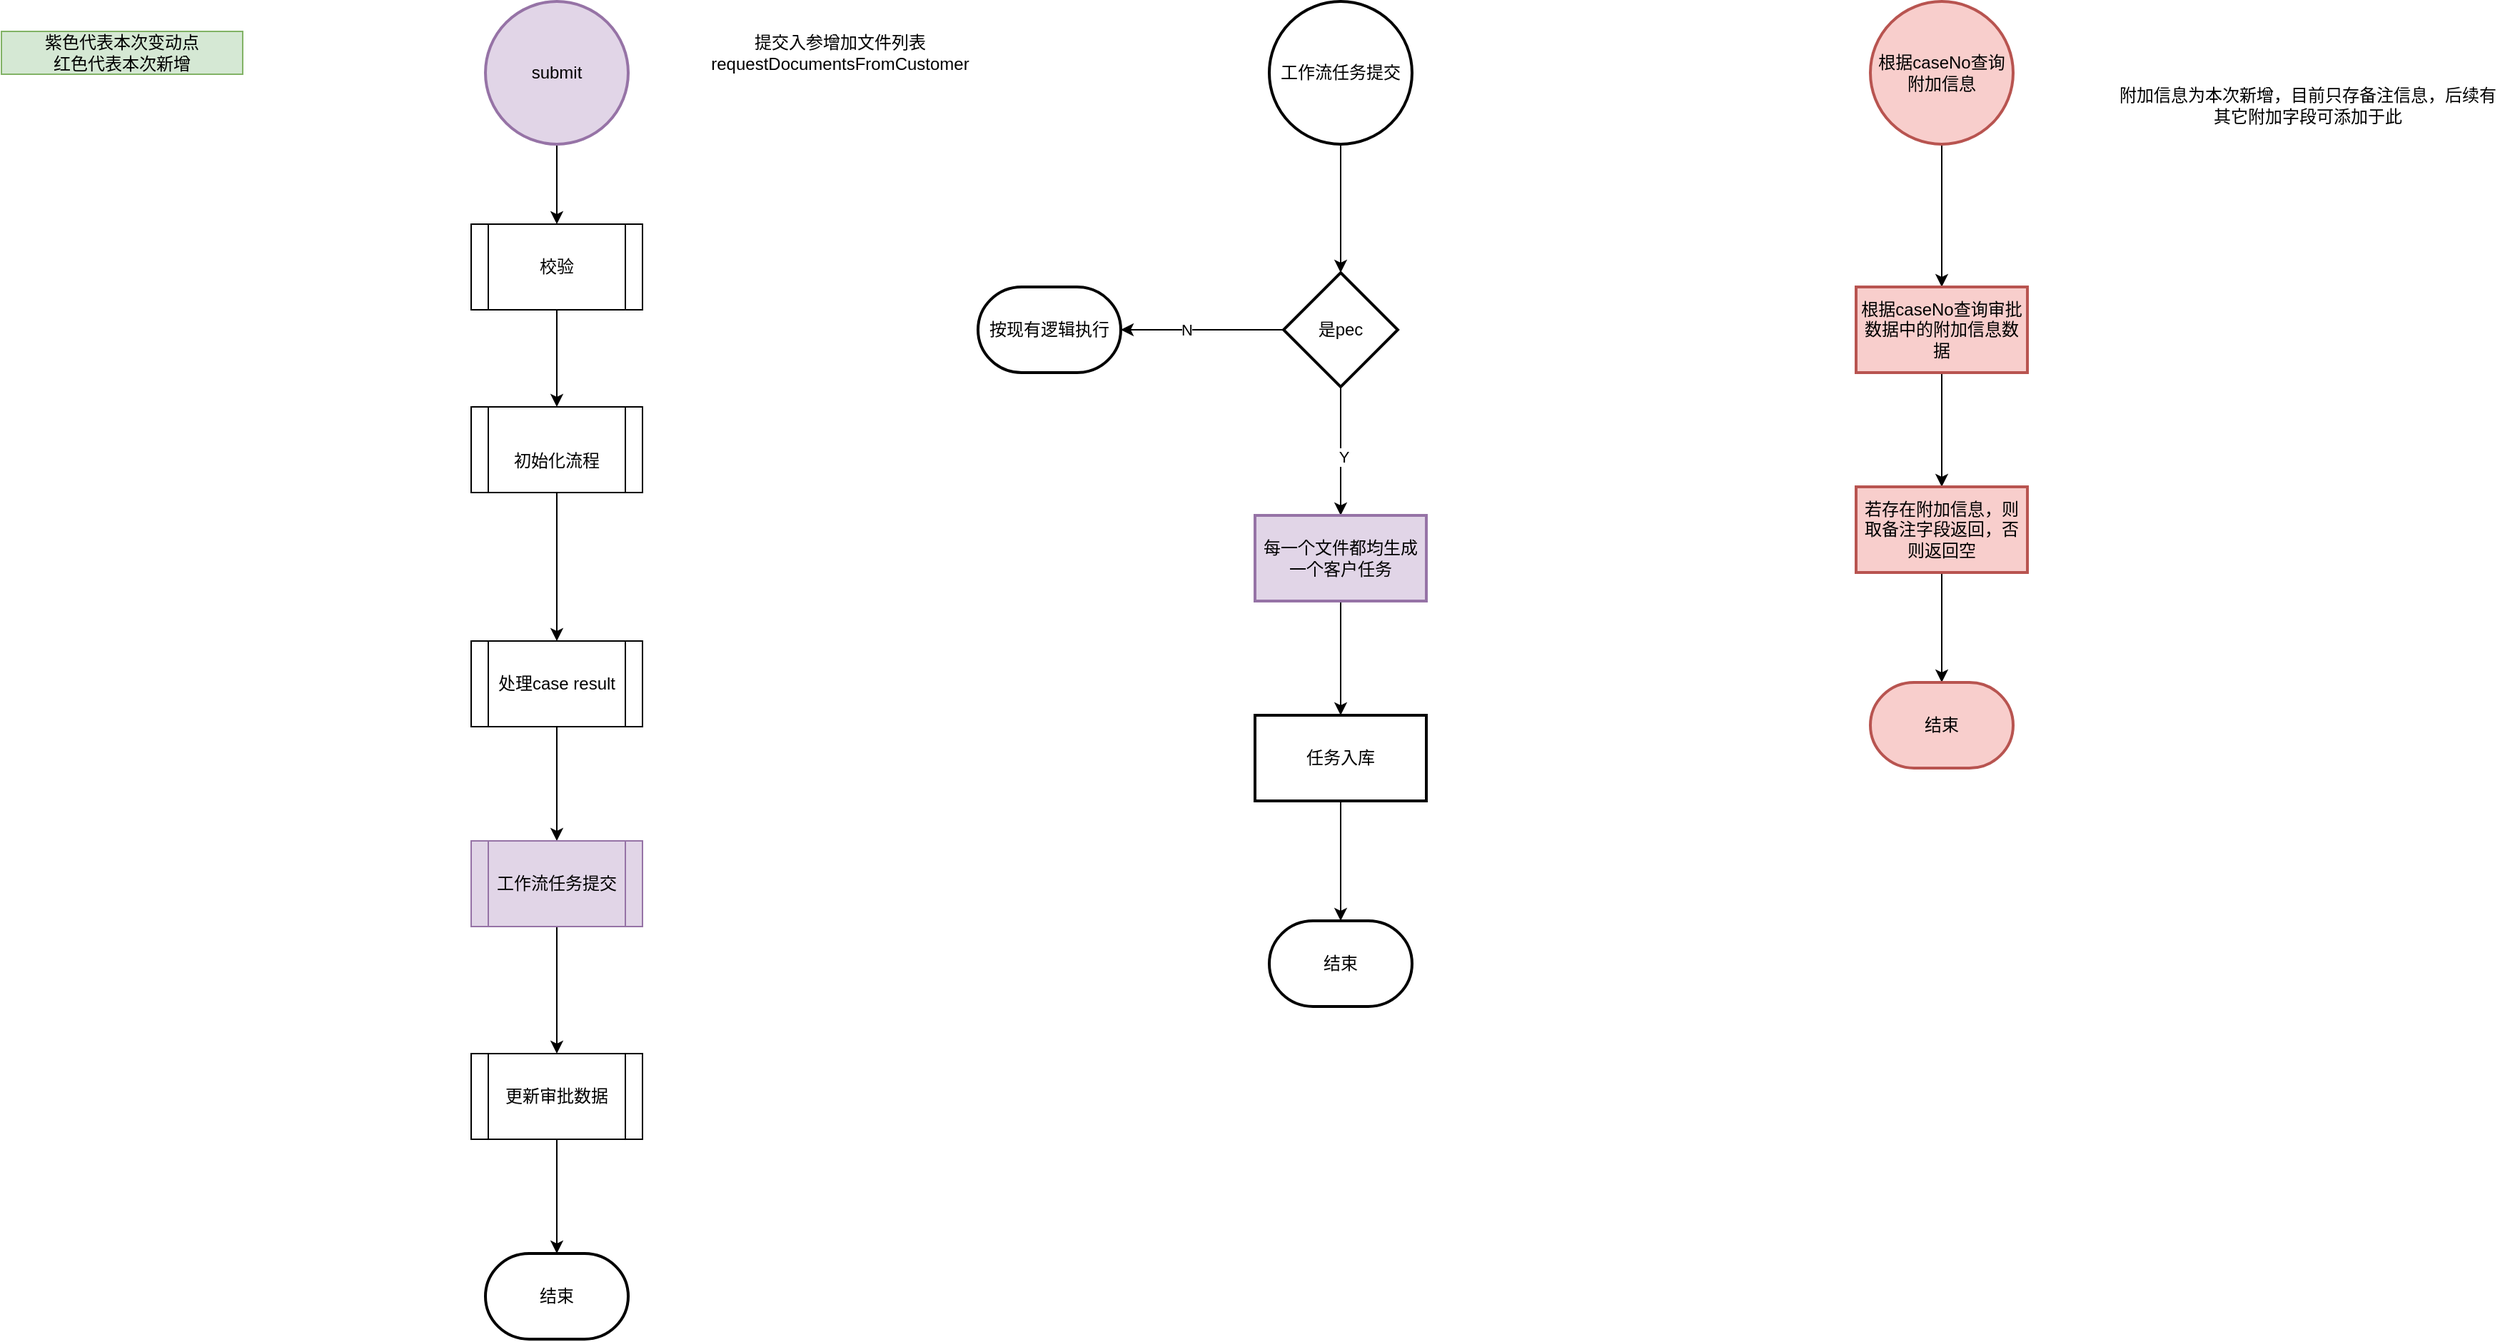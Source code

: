 <mxfile version="24.6.5" type="github">
  <diagram name="第 1 页" id="PsTPGoAiFYyvdH-36P1G">
    <mxGraphModel dx="1834" dy="738" grid="0" gridSize="10" guides="1" tooltips="1" connect="1" arrows="1" fold="1" page="0" pageScale="1" pageWidth="827" pageHeight="1169" math="0" shadow="0">
      <root>
        <mxCell id="0" />
        <mxCell id="1" parent="0" />
        <mxCell id="bfiP77EhnrunObqZbNeD-22" style="edgeStyle=orthogonalEdgeStyle;rounded=0;orthogonalLoop=1;jettySize=auto;html=1;exitX=0.5;exitY=1;exitDx=0;exitDy=0;exitPerimeter=0;" edge="1" parent="1" source="bfiP77EhnrunObqZbNeD-1" target="bfiP77EhnrunObqZbNeD-21">
          <mxGeometry relative="1" as="geometry" />
        </mxCell>
        <mxCell id="bfiP77EhnrunObqZbNeD-1" value="submit" style="strokeWidth=2;html=1;shape=mxgraph.flowchart.start_2;whiteSpace=wrap;fillColor=#e1d5e7;strokeColor=#9673a6;" vertex="1" parent="1">
          <mxGeometry x="200" y="66" width="100" height="100" as="geometry" />
        </mxCell>
        <mxCell id="bfiP77EhnrunObqZbNeD-2" value="提交入参增加文件列表requestDocumentsFromCustomer" style="text;html=1;align=center;verticalAlign=middle;whiteSpace=wrap;rounded=0;" vertex="1" parent="1">
          <mxGeometry x="343" y="81" width="211" height="42" as="geometry" />
        </mxCell>
        <mxCell id="bfiP77EhnrunObqZbNeD-19" style="edgeStyle=orthogonalEdgeStyle;rounded=0;orthogonalLoop=1;jettySize=auto;html=1;exitX=0.5;exitY=1;exitDx=0;exitDy=0;" edge="1" parent="1" source="bfiP77EhnrunObqZbNeD-16" target="bfiP77EhnrunObqZbNeD-18">
          <mxGeometry relative="1" as="geometry" />
        </mxCell>
        <mxCell id="bfiP77EhnrunObqZbNeD-16" value="更新审批数据" style="shape=process;whiteSpace=wrap;html=1;backgroundOutline=1;" vertex="1" parent="1">
          <mxGeometry x="190" y="803" width="120" height="60" as="geometry" />
        </mxCell>
        <mxCell id="bfiP77EhnrunObqZbNeD-18" value="结束" style="strokeWidth=2;html=1;shape=mxgraph.flowchart.terminator;whiteSpace=wrap;" vertex="1" parent="1">
          <mxGeometry x="200" y="943" width="100" height="60" as="geometry" />
        </mxCell>
        <mxCell id="bfiP77EhnrunObqZbNeD-29" style="edgeStyle=orthogonalEdgeStyle;rounded=0;orthogonalLoop=1;jettySize=auto;html=1;exitX=0.5;exitY=1;exitDx=0;exitDy=0;" edge="1" parent="1" source="bfiP77EhnrunObqZbNeD-20" target="bfiP77EhnrunObqZbNeD-28">
          <mxGeometry relative="1" as="geometry" />
        </mxCell>
        <mxCell id="bfiP77EhnrunObqZbNeD-20" value="处理case result" style="shape=process;whiteSpace=wrap;html=1;backgroundOutline=1;" vertex="1" parent="1">
          <mxGeometry x="190" y="514" width="120" height="60" as="geometry" />
        </mxCell>
        <mxCell id="bfiP77EhnrunObqZbNeD-24" style="edgeStyle=orthogonalEdgeStyle;rounded=0;orthogonalLoop=1;jettySize=auto;html=1;exitX=0.5;exitY=1;exitDx=0;exitDy=0;entryX=0.5;entryY=0;entryDx=0;entryDy=0;" edge="1" parent="1" source="bfiP77EhnrunObqZbNeD-21" target="bfiP77EhnrunObqZbNeD-23">
          <mxGeometry relative="1" as="geometry" />
        </mxCell>
        <mxCell id="bfiP77EhnrunObqZbNeD-21" value="校验" style="shape=process;whiteSpace=wrap;html=1;backgroundOutline=1;" vertex="1" parent="1">
          <mxGeometry x="190" y="222" width="120" height="60" as="geometry" />
        </mxCell>
        <mxCell id="bfiP77EhnrunObqZbNeD-27" style="edgeStyle=orthogonalEdgeStyle;rounded=0;orthogonalLoop=1;jettySize=auto;html=1;exitX=0.5;exitY=1;exitDx=0;exitDy=0;" edge="1" parent="1" source="bfiP77EhnrunObqZbNeD-23" target="bfiP77EhnrunObqZbNeD-20">
          <mxGeometry relative="1" as="geometry" />
        </mxCell>
        <mxCell id="bfiP77EhnrunObqZbNeD-23" value="&lt;br&gt;初始化流程" style="shape=process;whiteSpace=wrap;html=1;backgroundOutline=1;" vertex="1" parent="1">
          <mxGeometry x="190" y="350" width="120" height="60" as="geometry" />
        </mxCell>
        <mxCell id="bfiP77EhnrunObqZbNeD-30" style="edgeStyle=orthogonalEdgeStyle;rounded=0;orthogonalLoop=1;jettySize=auto;html=1;exitX=0.5;exitY=1;exitDx=0;exitDy=0;" edge="1" parent="1" source="bfiP77EhnrunObqZbNeD-28" target="bfiP77EhnrunObqZbNeD-16">
          <mxGeometry relative="1" as="geometry" />
        </mxCell>
        <mxCell id="bfiP77EhnrunObqZbNeD-28" value="工作流任务提交" style="shape=process;whiteSpace=wrap;html=1;backgroundOutline=1;fillColor=#e1d5e7;strokeColor=#9673a6;" vertex="1" parent="1">
          <mxGeometry x="190" y="654" width="120" height="60" as="geometry" />
        </mxCell>
        <mxCell id="bfiP77EhnrunObqZbNeD-31" value="紫色代表本次变动点&lt;div&gt;红色代表本次新增&lt;/div&gt;" style="text;html=1;align=center;verticalAlign=middle;whiteSpace=wrap;rounded=0;fillColor=#d5e8d4;strokeColor=#82b366;" vertex="1" parent="1">
          <mxGeometry x="-139" y="87" width="169" height="30" as="geometry" />
        </mxCell>
        <mxCell id="bfiP77EhnrunObqZbNeD-34" value="" style="edgeStyle=orthogonalEdgeStyle;rounded=0;orthogonalLoop=1;jettySize=auto;html=1;" edge="1" parent="1" source="bfiP77EhnrunObqZbNeD-32" target="bfiP77EhnrunObqZbNeD-33">
          <mxGeometry relative="1" as="geometry" />
        </mxCell>
        <mxCell id="bfiP77EhnrunObqZbNeD-32" value="工作流任务提交" style="strokeWidth=2;html=1;shape=mxgraph.flowchart.start_2;whiteSpace=wrap;" vertex="1" parent="1">
          <mxGeometry x="749" y="66" width="100" height="100" as="geometry" />
        </mxCell>
        <mxCell id="bfiP77EhnrunObqZbNeD-36" value="" style="edgeStyle=orthogonalEdgeStyle;rounded=0;orthogonalLoop=1;jettySize=auto;html=1;" edge="1" parent="1" source="bfiP77EhnrunObqZbNeD-33" target="bfiP77EhnrunObqZbNeD-35">
          <mxGeometry relative="1" as="geometry" />
        </mxCell>
        <mxCell id="bfiP77EhnrunObqZbNeD-37" value="Y" style="edgeLabel;html=1;align=center;verticalAlign=middle;resizable=0;points=[];" vertex="1" connectable="0" parent="bfiP77EhnrunObqZbNeD-36">
          <mxGeometry x="0.089" y="2" relative="1" as="geometry">
            <mxPoint as="offset" />
          </mxGeometry>
        </mxCell>
        <mxCell id="bfiP77EhnrunObqZbNeD-39" style="edgeStyle=orthogonalEdgeStyle;rounded=0;orthogonalLoop=1;jettySize=auto;html=1;exitX=0;exitY=0.5;exitDx=0;exitDy=0;" edge="1" parent="1" source="bfiP77EhnrunObqZbNeD-33" target="bfiP77EhnrunObqZbNeD-38">
          <mxGeometry relative="1" as="geometry" />
        </mxCell>
        <mxCell id="bfiP77EhnrunObqZbNeD-40" value="N" style="edgeLabel;html=1;align=center;verticalAlign=middle;resizable=0;points=[];" vertex="1" connectable="0" parent="bfiP77EhnrunObqZbNeD-39">
          <mxGeometry x="0.193" relative="1" as="geometry">
            <mxPoint as="offset" />
          </mxGeometry>
        </mxCell>
        <mxCell id="bfiP77EhnrunObqZbNeD-33" value="是pec" style="rhombus;whiteSpace=wrap;html=1;strokeWidth=2;" vertex="1" parent="1">
          <mxGeometry x="759" y="256" width="80" height="80" as="geometry" />
        </mxCell>
        <mxCell id="bfiP77EhnrunObqZbNeD-42" value="" style="edgeStyle=orthogonalEdgeStyle;rounded=0;orthogonalLoop=1;jettySize=auto;html=1;" edge="1" parent="1" source="bfiP77EhnrunObqZbNeD-35" target="bfiP77EhnrunObqZbNeD-41">
          <mxGeometry relative="1" as="geometry" />
        </mxCell>
        <mxCell id="bfiP77EhnrunObqZbNeD-35" value="每一个文件都均生成一个客户任务" style="whiteSpace=wrap;html=1;strokeWidth=2;fillColor=#e1d5e7;strokeColor=#9673a6;" vertex="1" parent="1">
          <mxGeometry x="739" y="426" width="120" height="60" as="geometry" />
        </mxCell>
        <mxCell id="bfiP77EhnrunObqZbNeD-38" value="按现有逻辑执行" style="strokeWidth=2;html=1;shape=mxgraph.flowchart.terminator;whiteSpace=wrap;" vertex="1" parent="1">
          <mxGeometry x="545" y="266" width="100" height="60" as="geometry" />
        </mxCell>
        <mxCell id="bfiP77EhnrunObqZbNeD-44" style="edgeStyle=orthogonalEdgeStyle;rounded=0;orthogonalLoop=1;jettySize=auto;html=1;exitX=0.5;exitY=1;exitDx=0;exitDy=0;" edge="1" parent="1" source="bfiP77EhnrunObqZbNeD-41" target="bfiP77EhnrunObqZbNeD-43">
          <mxGeometry relative="1" as="geometry" />
        </mxCell>
        <mxCell id="bfiP77EhnrunObqZbNeD-41" value="任务入库" style="whiteSpace=wrap;html=1;strokeWidth=2;" vertex="1" parent="1">
          <mxGeometry x="739" y="566" width="120" height="60" as="geometry" />
        </mxCell>
        <mxCell id="bfiP77EhnrunObqZbNeD-43" value="结束" style="strokeWidth=2;html=1;shape=mxgraph.flowchart.terminator;whiteSpace=wrap;" vertex="1" parent="1">
          <mxGeometry x="749" y="710" width="100" height="60" as="geometry" />
        </mxCell>
        <mxCell id="bfiP77EhnrunObqZbNeD-47" value="" style="edgeStyle=orthogonalEdgeStyle;rounded=0;orthogonalLoop=1;jettySize=auto;html=1;" edge="1" parent="1" source="bfiP77EhnrunObqZbNeD-45" target="bfiP77EhnrunObqZbNeD-46">
          <mxGeometry relative="1" as="geometry" />
        </mxCell>
        <mxCell id="bfiP77EhnrunObqZbNeD-45" value="根据caseNo查询附加信息" style="strokeWidth=2;html=1;shape=mxgraph.flowchart.start_2;whiteSpace=wrap;fillColor=#f8cecc;strokeColor=#b85450;" vertex="1" parent="1">
          <mxGeometry x="1170" y="66" width="100" height="100" as="geometry" />
        </mxCell>
        <mxCell id="bfiP77EhnrunObqZbNeD-50" value="" style="edgeStyle=orthogonalEdgeStyle;rounded=0;orthogonalLoop=1;jettySize=auto;html=1;" edge="1" parent="1" source="bfiP77EhnrunObqZbNeD-46" target="bfiP77EhnrunObqZbNeD-49">
          <mxGeometry relative="1" as="geometry" />
        </mxCell>
        <mxCell id="bfiP77EhnrunObqZbNeD-46" value="根据caseNo查询审批数据中的附加信息数据" style="whiteSpace=wrap;html=1;strokeWidth=2;fillColor=#f8cecc;strokeColor=#b85450;" vertex="1" parent="1">
          <mxGeometry x="1160" y="266" width="120" height="60" as="geometry" />
        </mxCell>
        <mxCell id="bfiP77EhnrunObqZbNeD-48" value="附加信息为本次新增，目前只存备注信息，后续有其它附加字段可添加于此" style="text;html=1;align=center;verticalAlign=middle;whiteSpace=wrap;rounded=0;" vertex="1" parent="1">
          <mxGeometry x="1343" y="98" width="267" height="82" as="geometry" />
        </mxCell>
        <mxCell id="bfiP77EhnrunObqZbNeD-52" style="edgeStyle=orthogonalEdgeStyle;rounded=0;orthogonalLoop=1;jettySize=auto;html=1;exitX=0.5;exitY=1;exitDx=0;exitDy=0;" edge="1" parent="1" source="bfiP77EhnrunObqZbNeD-49" target="bfiP77EhnrunObqZbNeD-51">
          <mxGeometry relative="1" as="geometry" />
        </mxCell>
        <mxCell id="bfiP77EhnrunObqZbNeD-49" value="若存在附加信息，则取备注字段返回，否则返回空" style="whiteSpace=wrap;html=1;strokeWidth=2;fillColor=#f8cecc;strokeColor=#b85450;" vertex="1" parent="1">
          <mxGeometry x="1160" y="406" width="120" height="60" as="geometry" />
        </mxCell>
        <mxCell id="bfiP77EhnrunObqZbNeD-51" value="结束" style="strokeWidth=2;html=1;shape=mxgraph.flowchart.terminator;whiteSpace=wrap;fillColor=#f8cecc;strokeColor=#b85450;" vertex="1" parent="1">
          <mxGeometry x="1170" y="543" width="100" height="60" as="geometry" />
        </mxCell>
      </root>
    </mxGraphModel>
  </diagram>
</mxfile>
